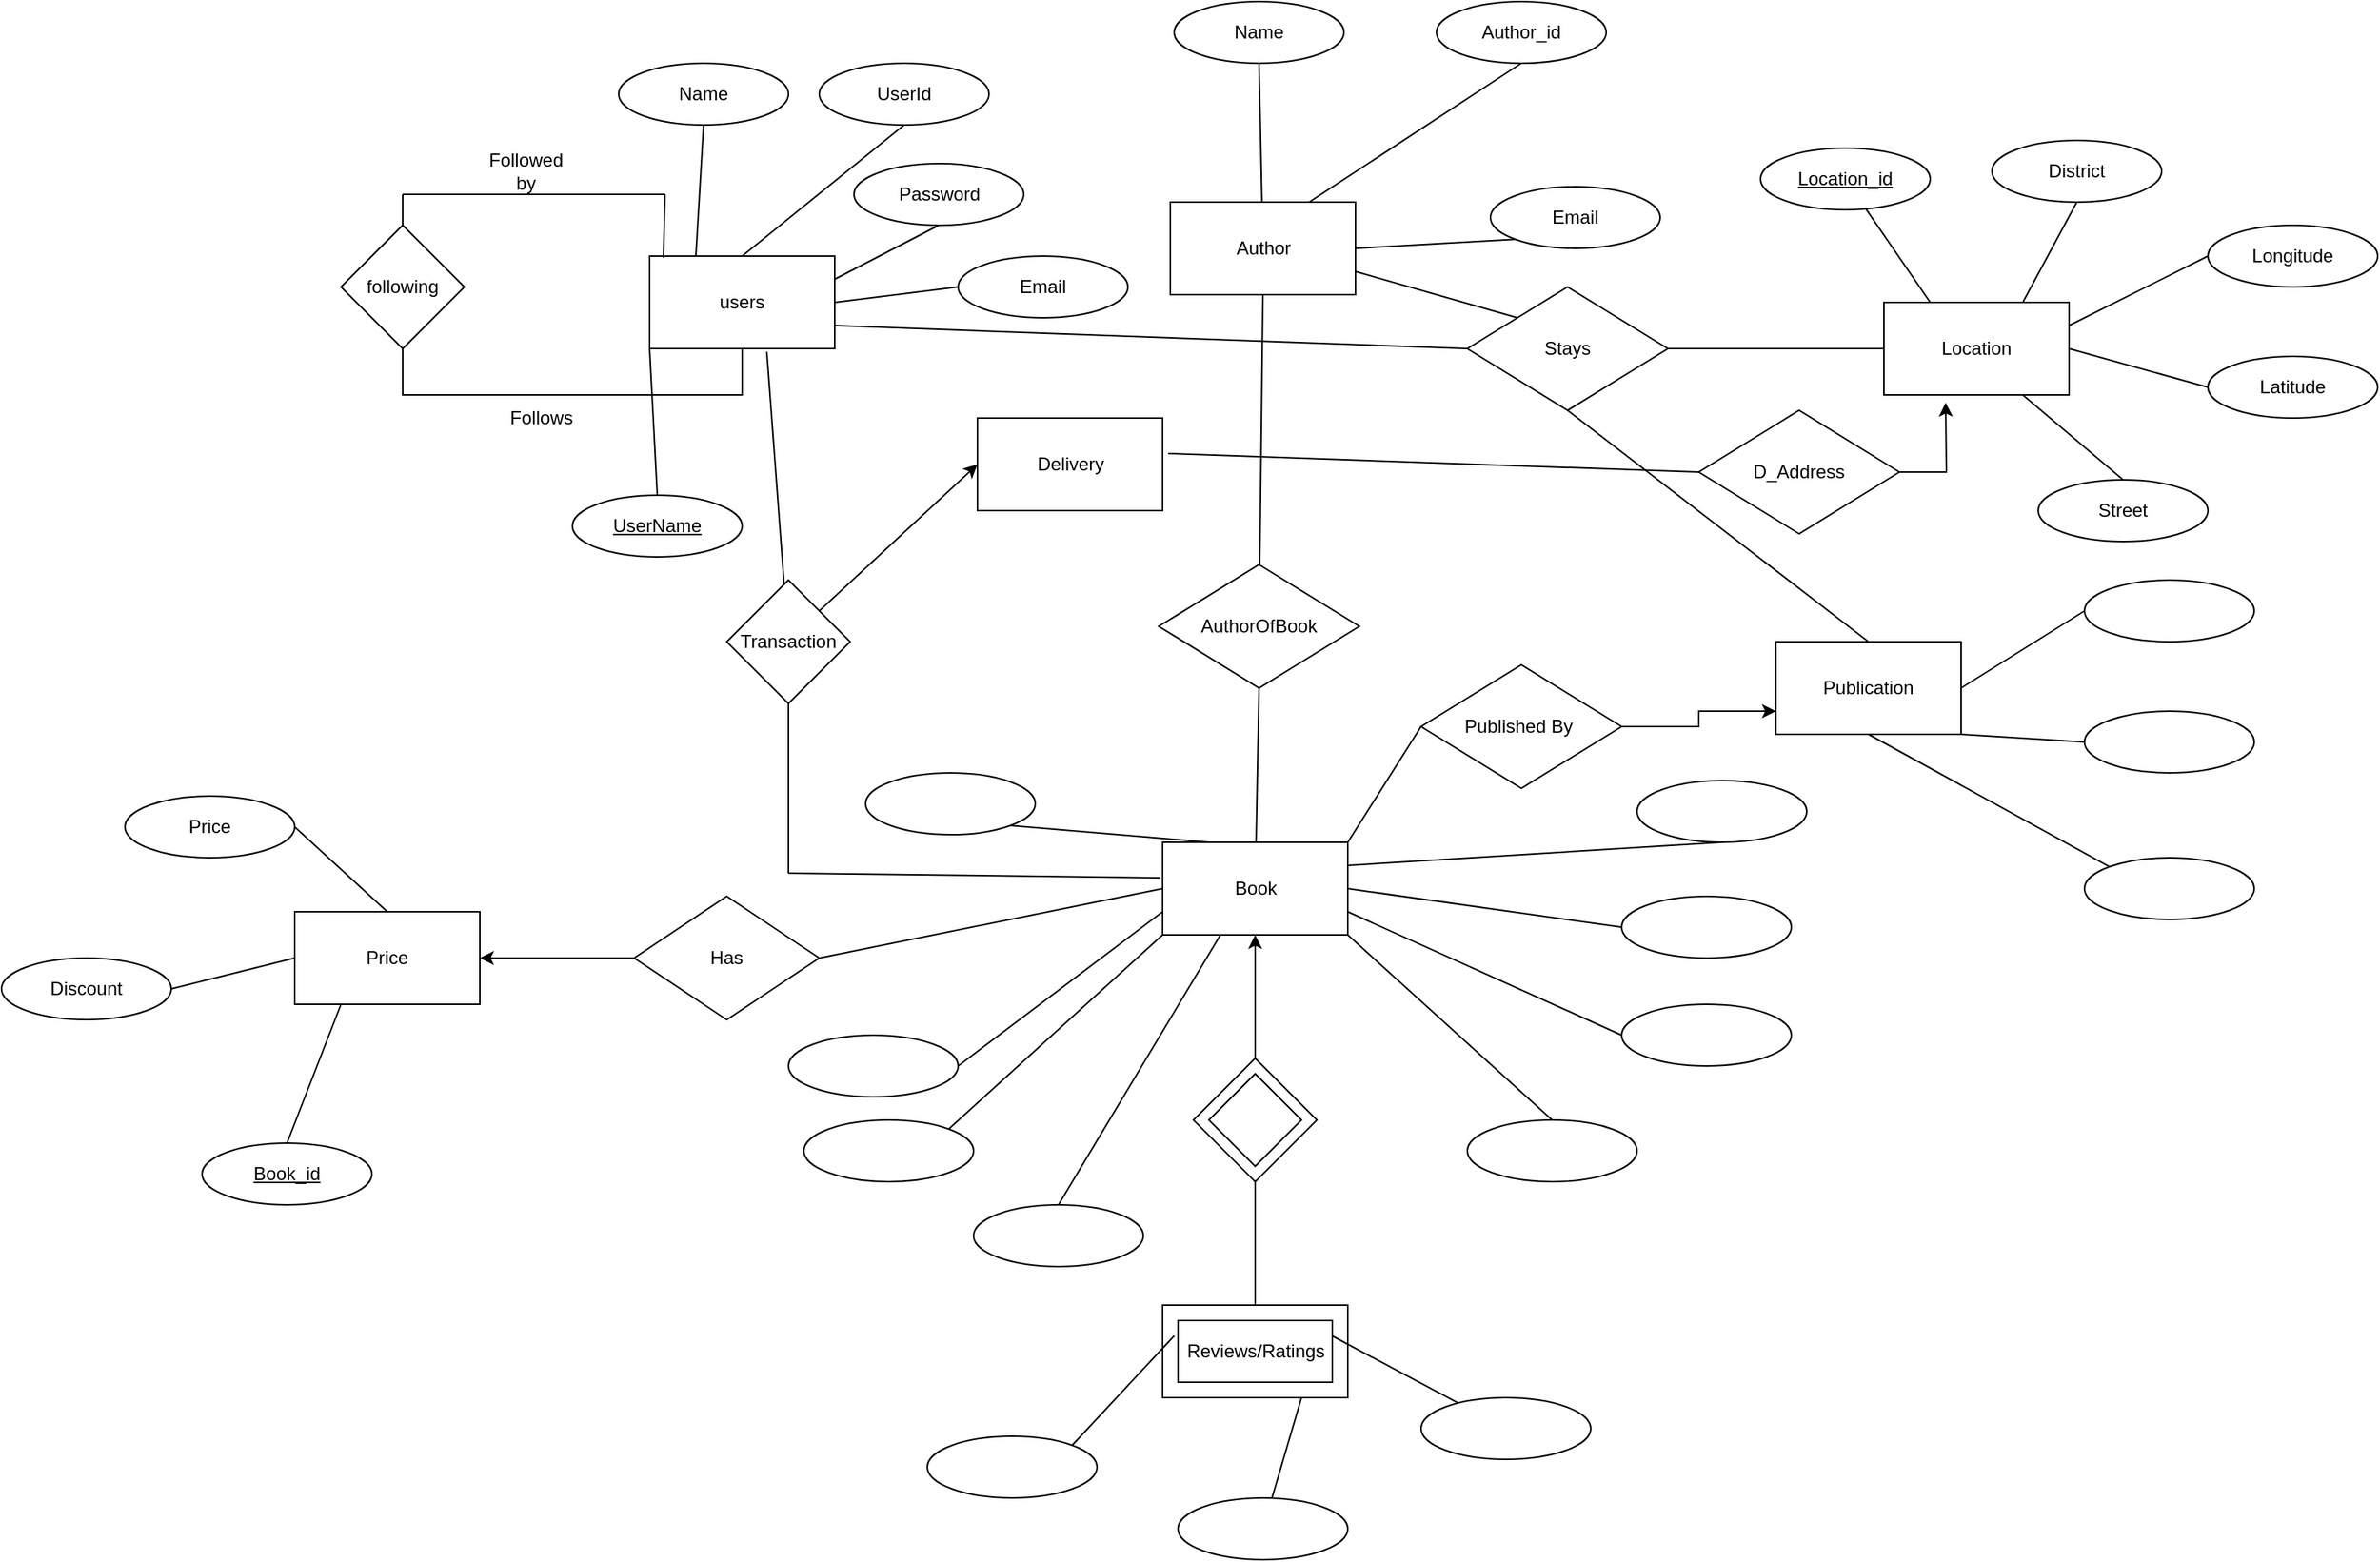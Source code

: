 <mxfile version="20.0.1" type="github">
  <diagram id="R2lEEEUBdFMjLlhIrx00" name="Page-1">
    <mxGraphModel dx="2128" dy="579" grid="1" gridSize="10" guides="1" tooltips="1" connect="1" arrows="1" fold="1" page="1" pageScale="1" pageWidth="850" pageHeight="1100" math="0" shadow="0" extFonts="Permanent Marker^https://fonts.googleapis.com/css?family=Permanent+Marker">
      <root>
        <mxCell id="0" />
        <mxCell id="1" parent="0" />
        <mxCell id="627nwjCK-Lk3CUR_q3PW-1" value="Book" style="rounded=0;whiteSpace=wrap;html=1;" parent="1" vertex="1">
          <mxGeometry x="-67.5" y="595" width="120" height="60" as="geometry" />
        </mxCell>
        <mxCell id="627nwjCK-Lk3CUR_q3PW-2" value="Publication" style="rounded=0;whiteSpace=wrap;html=1;" parent="1" vertex="1">
          <mxGeometry x="330" y="465" width="120" height="60" as="geometry" />
        </mxCell>
        <mxCell id="CtvvaNPGMJ7My_9c88Tm-3" value="users" style="rounded=0;whiteSpace=wrap;html=1;" parent="1" vertex="1">
          <mxGeometry x="-400" y="215" width="120" height="60" as="geometry" />
        </mxCell>
        <mxCell id="CtvvaNPGMJ7My_9c88Tm-4" value="Author" style="rounded=0;whiteSpace=wrap;html=1;" parent="1" vertex="1">
          <mxGeometry x="-62.5" y="180" width="120" height="60" as="geometry" />
        </mxCell>
        <mxCell id="CtvvaNPGMJ7My_9c88Tm-5" value="Delivery" style="rounded=0;whiteSpace=wrap;html=1;" parent="1" vertex="1">
          <mxGeometry x="-187.5" y="320" width="120" height="60" as="geometry" />
        </mxCell>
        <mxCell id="CtvvaNPGMJ7My_9c88Tm-10" value="AuthorOfBook" style="rhombus;whiteSpace=wrap;html=1;" parent="1" vertex="1">
          <mxGeometry x="-70" y="415" width="130" height="80" as="geometry" />
        </mxCell>
        <mxCell id="CtvvaNPGMJ7My_9c88Tm-11" value="" style="endArrow=none;html=1;rounded=0;entryX=0.5;entryY=1;entryDx=0;entryDy=0;" parent="1" source="CtvvaNPGMJ7My_9c88Tm-10" target="CtvvaNPGMJ7My_9c88Tm-4" edge="1">
          <mxGeometry width="50" height="50" relative="1" as="geometry">
            <mxPoint x="-70" y="435" as="sourcePoint" />
            <mxPoint x="-20" y="385" as="targetPoint" />
          </mxGeometry>
        </mxCell>
        <mxCell id="CtvvaNPGMJ7My_9c88Tm-14" value="" style="endArrow=none;html=1;rounded=0;exitX=0.5;exitY=1;exitDx=0;exitDy=0;" parent="1" source="CtvvaNPGMJ7My_9c88Tm-10" target="627nwjCK-Lk3CUR_q3PW-1" edge="1">
          <mxGeometry width="50" height="50" relative="1" as="geometry">
            <mxPoint x="-70" y="435" as="sourcePoint" />
            <mxPoint x="-20" y="385" as="targetPoint" />
          </mxGeometry>
        </mxCell>
        <mxCell id="CtvvaNPGMJ7My_9c88Tm-15" value="following" style="rhombus;whiteSpace=wrap;html=1;" parent="1" vertex="1">
          <mxGeometry x="-600" y="195" width="80" height="80" as="geometry" />
        </mxCell>
        <mxCell id="CtvvaNPGMJ7My_9c88Tm-16" value="" style="endArrow=none;html=1;rounded=0;exitX=0.5;exitY=1;exitDx=0;exitDy=0;" parent="1" source="CtvvaNPGMJ7My_9c88Tm-3" target="CtvvaNPGMJ7My_9c88Tm-15" edge="1">
          <mxGeometry width="50" height="50" relative="1" as="geometry">
            <mxPoint x="-260" y="225" as="sourcePoint" />
            <mxPoint x="-630" y="305" as="targetPoint" />
            <Array as="points">
              <mxPoint x="-340" y="305" />
              <mxPoint x="-560" y="305" />
            </Array>
          </mxGeometry>
        </mxCell>
        <mxCell id="CtvvaNPGMJ7My_9c88Tm-17" value="" style="endArrow=none;html=1;rounded=0;" parent="1" edge="1">
          <mxGeometry width="50" height="50" relative="1" as="geometry">
            <mxPoint x="-560" y="175" as="sourcePoint" />
            <mxPoint x="-390" y="175" as="targetPoint" />
          </mxGeometry>
        </mxCell>
        <mxCell id="CtvvaNPGMJ7My_9c88Tm-18" value="" style="endArrow=none;html=1;rounded=0;exitX=0.075;exitY=0.017;exitDx=0;exitDy=0;exitPerimeter=0;" parent="1" source="CtvvaNPGMJ7My_9c88Tm-3" edge="1">
          <mxGeometry width="50" height="50" relative="1" as="geometry">
            <mxPoint x="-390" y="205" as="sourcePoint" />
            <mxPoint x="-390" y="175" as="targetPoint" />
          </mxGeometry>
        </mxCell>
        <mxCell id="CtvvaNPGMJ7My_9c88Tm-19" value="" style="endArrow=none;html=1;rounded=0;" parent="1" source="CtvvaNPGMJ7My_9c88Tm-15" edge="1">
          <mxGeometry width="50" height="50" relative="1" as="geometry">
            <mxPoint x="-280" y="195" as="sourcePoint" />
            <mxPoint x="-560" y="175" as="targetPoint" />
          </mxGeometry>
        </mxCell>
        <mxCell id="CtvvaNPGMJ7My_9c88Tm-20" value="Follows" style="text;html=1;strokeColor=none;fillColor=none;align=center;verticalAlign=middle;whiteSpace=wrap;rounded=0;" parent="1" vertex="1">
          <mxGeometry x="-500" y="305" width="60" height="30" as="geometry" />
        </mxCell>
        <mxCell id="CtvvaNPGMJ7My_9c88Tm-21" value="Followed by" style="text;html=1;strokeColor=none;fillColor=none;align=center;verticalAlign=middle;whiteSpace=wrap;rounded=0;" parent="1" vertex="1">
          <mxGeometry x="-510" y="145" width="60" height="30" as="geometry" />
        </mxCell>
        <mxCell id="CtvvaNPGMJ7My_9c88Tm-22" value="Transaction" style="rhombus;whiteSpace=wrap;html=1;" parent="1" vertex="1">
          <mxGeometry x="-350" y="425" width="80" height="80" as="geometry" />
        </mxCell>
        <mxCell id="CtvvaNPGMJ7My_9c88Tm-23" value="" style="endArrow=none;html=1;rounded=0;exitX=0.633;exitY=1.033;exitDx=0;exitDy=0;exitPerimeter=0;" parent="1" source="CtvvaNPGMJ7My_9c88Tm-3" target="CtvvaNPGMJ7My_9c88Tm-22" edge="1">
          <mxGeometry width="50" height="50" relative="1" as="geometry">
            <mxPoint x="-80" y="485" as="sourcePoint" />
            <mxPoint x="-30" y="435" as="targetPoint" />
          </mxGeometry>
        </mxCell>
        <mxCell id="CtvvaNPGMJ7My_9c88Tm-24" value="" style="endArrow=none;html=1;rounded=0;exitX=0.5;exitY=1;exitDx=0;exitDy=0;" parent="1" source="CtvvaNPGMJ7My_9c88Tm-22" edge="1">
          <mxGeometry width="50" height="50" relative="1" as="geometry">
            <mxPoint x="-80" y="485" as="sourcePoint" />
            <mxPoint x="-310" y="615" as="targetPoint" />
          </mxGeometry>
        </mxCell>
        <mxCell id="CtvvaNPGMJ7My_9c88Tm-25" value="" style="endArrow=none;html=1;rounded=0;entryX=-0.012;entryY=0.383;entryDx=0;entryDy=0;entryPerimeter=0;" parent="1" target="627nwjCK-Lk3CUR_q3PW-1" edge="1">
          <mxGeometry width="50" height="50" relative="1" as="geometry">
            <mxPoint x="-310" y="615" as="sourcePoint" />
            <mxPoint x="-30" y="435" as="targetPoint" />
          </mxGeometry>
        </mxCell>
        <mxCell id="CtvvaNPGMJ7My_9c88Tm-26" value="" style="endArrow=classic;html=1;rounded=0;entryX=0;entryY=0.5;entryDx=0;entryDy=0;exitX=1;exitY=0;exitDx=0;exitDy=0;" parent="1" source="CtvvaNPGMJ7My_9c88Tm-22" target="CtvvaNPGMJ7My_9c88Tm-5" edge="1">
          <mxGeometry width="50" height="50" relative="1" as="geometry">
            <mxPoint y="495" as="sourcePoint" />
            <mxPoint x="50" y="445" as="targetPoint" />
          </mxGeometry>
        </mxCell>
        <mxCell id="CtvvaNPGMJ7My_9c88Tm-30" value="" style="group" parent="1" vertex="1" connectable="0">
          <mxGeometry x="-67.5" y="895" width="120" height="60" as="geometry" />
        </mxCell>
        <mxCell id="CtvvaNPGMJ7My_9c88Tm-27" value="" style="rounded=0;whiteSpace=wrap;html=1;" parent="CtvvaNPGMJ7My_9c88Tm-30" vertex="1">
          <mxGeometry width="120" height="60" as="geometry" />
        </mxCell>
        <mxCell id="CtvvaNPGMJ7My_9c88Tm-29" value="Reviews/Ratings" style="rounded=0;whiteSpace=wrap;html=1;" parent="CtvvaNPGMJ7My_9c88Tm-30" vertex="1">
          <mxGeometry x="10" y="10" width="100" height="40" as="geometry" />
        </mxCell>
        <mxCell id="CtvvaNPGMJ7My_9c88Tm-32" value="" style="endArrow=none;html=1;rounded=0;exitX=0.5;exitY=1;exitDx=0;exitDy=0;entryX=0.5;entryY=0;entryDx=0;entryDy=0;" parent="1" source="CtvvaNPGMJ7My_9c88Tm-28" target="CtvvaNPGMJ7My_9c88Tm-27" edge="1">
          <mxGeometry width="50" height="50" relative="1" as="geometry">
            <mxPoint y="825" as="sourcePoint" />
            <mxPoint x="50" y="775" as="targetPoint" />
          </mxGeometry>
        </mxCell>
        <mxCell id="CtvvaNPGMJ7My_9c88Tm-34" value="" style="group" parent="1" vertex="1" connectable="0">
          <mxGeometry x="-47.5" y="735" width="80" height="80" as="geometry" />
        </mxCell>
        <mxCell id="CtvvaNPGMJ7My_9c88Tm-28" value="" style="rhombus;whiteSpace=wrap;html=1;" parent="CtvvaNPGMJ7My_9c88Tm-34" vertex="1">
          <mxGeometry width="80" height="80" as="geometry" />
        </mxCell>
        <mxCell id="CtvvaNPGMJ7My_9c88Tm-33" value="" style="rhombus;whiteSpace=wrap;html=1;" parent="CtvvaNPGMJ7My_9c88Tm-34" vertex="1">
          <mxGeometry x="10" y="10" width="60" height="60" as="geometry" />
        </mxCell>
        <mxCell id="CtvvaNPGMJ7My_9c88Tm-35" value="" style="endArrow=classic;html=1;rounded=0;entryX=0.5;entryY=1;entryDx=0;entryDy=0;exitX=0.5;exitY=0;exitDx=0;exitDy=0;" parent="1" source="CtvvaNPGMJ7My_9c88Tm-28" target="627nwjCK-Lk3CUR_q3PW-1" edge="1">
          <mxGeometry width="50" height="50" relative="1" as="geometry">
            <mxPoint x="-70" y="725" as="sourcePoint" />
            <mxPoint x="-30" y="755" as="targetPoint" />
          </mxGeometry>
        </mxCell>
        <mxCell id="RWPysZZRdbQjG4ovfCux-2" value="" style="ellipse;whiteSpace=wrap;html=1;" parent="1" vertex="1">
          <mxGeometry x="530" y="605" width="110" height="40" as="geometry" />
        </mxCell>
        <mxCell id="RWPysZZRdbQjG4ovfCux-3" value="" style="ellipse;whiteSpace=wrap;html=1;" parent="1" vertex="1">
          <mxGeometry x="530" y="510" width="110" height="40" as="geometry" />
        </mxCell>
        <mxCell id="RWPysZZRdbQjG4ovfCux-4" value="" style="ellipse;whiteSpace=wrap;html=1;" parent="1" vertex="1">
          <mxGeometry x="530" y="425" width="110" height="40" as="geometry" />
        </mxCell>
        <mxCell id="RWPysZZRdbQjG4ovfCux-6" value="" style="ellipse;whiteSpace=wrap;html=1;" parent="1" vertex="1">
          <mxGeometry x="240" y="555" width="110" height="40" as="geometry" />
        </mxCell>
        <mxCell id="RWPysZZRdbQjG4ovfCux-7" value="" style="ellipse;whiteSpace=wrap;html=1;" parent="1" vertex="1">
          <mxGeometry x="-260" y="550" width="110" height="40" as="geometry" />
        </mxCell>
        <mxCell id="RWPysZZRdbQjG4ovfCux-8" value="" style="ellipse;whiteSpace=wrap;html=1;" parent="1" vertex="1">
          <mxGeometry x="-300" y="775" width="110" height="40" as="geometry" />
        </mxCell>
        <mxCell id="RWPysZZRdbQjG4ovfCux-9" value="" style="ellipse;whiteSpace=wrap;html=1;" parent="1" vertex="1">
          <mxGeometry x="230" y="700" width="110" height="40" as="geometry" />
        </mxCell>
        <mxCell id="RWPysZZRdbQjG4ovfCux-10" value="" style="ellipse;whiteSpace=wrap;html=1;" parent="1" vertex="1">
          <mxGeometry x="-310" y="720" width="110" height="40" as="geometry" />
        </mxCell>
        <mxCell id="RWPysZZRdbQjG4ovfCux-11" value="" style="ellipse;whiteSpace=wrap;html=1;" parent="1" vertex="1">
          <mxGeometry x="-190" y="830" width="110" height="40" as="geometry" />
        </mxCell>
        <mxCell id="RWPysZZRdbQjG4ovfCux-12" value="" style="ellipse;whiteSpace=wrap;html=1;" parent="1" vertex="1">
          <mxGeometry x="230" y="630" width="110" height="40" as="geometry" />
        </mxCell>
        <mxCell id="RWPysZZRdbQjG4ovfCux-13" value="" style="ellipse;whiteSpace=wrap;html=1;" parent="1" vertex="1">
          <mxGeometry x="130" y="775" width="110" height="40" as="geometry" />
        </mxCell>
        <mxCell id="RWPysZZRdbQjG4ovfCux-18" value="" style="endArrow=none;html=1;rounded=0;exitX=1;exitY=1;exitDx=0;exitDy=0;entryX=0;entryY=0.5;entryDx=0;entryDy=0;" parent="1" source="627nwjCK-Lk3CUR_q3PW-2" target="RWPysZZRdbQjG4ovfCux-3" edge="1">
          <mxGeometry width="50" height="50" relative="1" as="geometry">
            <mxPoint x="360" y="535" as="sourcePoint" />
            <mxPoint x="410" y="485" as="targetPoint" />
          </mxGeometry>
        </mxCell>
        <mxCell id="RWPysZZRdbQjG4ovfCux-19" value="" style="endArrow=none;html=1;rounded=0;exitX=1;exitY=0.5;exitDx=0;exitDy=0;entryX=0;entryY=0.5;entryDx=0;entryDy=0;" parent="1" source="627nwjCK-Lk3CUR_q3PW-2" target="RWPysZZRdbQjG4ovfCux-4" edge="1">
          <mxGeometry width="50" height="50" relative="1" as="geometry">
            <mxPoint x="330" y="465" as="sourcePoint" />
            <mxPoint x="380" y="415" as="targetPoint" />
          </mxGeometry>
        </mxCell>
        <mxCell id="RWPysZZRdbQjG4ovfCux-20" value="" style="endArrow=none;html=1;rounded=0;exitX=1;exitY=0.25;exitDx=0;exitDy=0;entryX=0.5;entryY=1;entryDx=0;entryDy=0;" parent="1" source="627nwjCK-Lk3CUR_q3PW-1" target="RWPysZZRdbQjG4ovfCux-6" edge="1">
          <mxGeometry width="50" height="50" relative="1" as="geometry">
            <mxPoint x="20" y="605" as="sourcePoint" />
            <mxPoint x="70" y="555" as="targetPoint" />
          </mxGeometry>
        </mxCell>
        <mxCell id="RWPysZZRdbQjG4ovfCux-21" value="" style="endArrow=none;html=1;rounded=0;entryX=0;entryY=0.5;entryDx=0;entryDy=0;exitX=1;exitY=0.75;exitDx=0;exitDy=0;" parent="1" source="627nwjCK-Lk3CUR_q3PW-1" target="RWPysZZRdbQjG4ovfCux-9" edge="1">
          <mxGeometry width="50" height="50" relative="1" as="geometry">
            <mxPoint x="100" y="695" as="sourcePoint" />
            <mxPoint x="150" y="645" as="targetPoint" />
          </mxGeometry>
        </mxCell>
        <mxCell id="RWPysZZRdbQjG4ovfCux-22" value="" style="endArrow=none;html=1;rounded=0;exitX=1;exitY=0.5;exitDx=0;exitDy=0;entryX=0;entryY=0.5;entryDx=0;entryDy=0;" parent="1" source="627nwjCK-Lk3CUR_q3PW-1" target="RWPysZZRdbQjG4ovfCux-12" edge="1">
          <mxGeometry width="50" height="50" relative="1" as="geometry">
            <mxPoint x="80" y="640" as="sourcePoint" />
            <mxPoint x="130" y="590" as="targetPoint" />
          </mxGeometry>
        </mxCell>
        <mxCell id="RWPysZZRdbQjG4ovfCux-23" value="" style="endArrow=none;html=1;rounded=0;exitX=0.5;exitY=0;exitDx=0;exitDy=0;entryX=1;entryY=1;entryDx=0;entryDy=0;" parent="1" source="RWPysZZRdbQjG4ovfCux-13" target="627nwjCK-Lk3CUR_q3PW-1" edge="1">
          <mxGeometry width="50" height="50" relative="1" as="geometry">
            <mxPoint x="70" y="715" as="sourcePoint" />
            <mxPoint x="120" y="665" as="targetPoint" />
          </mxGeometry>
        </mxCell>
        <mxCell id="RWPysZZRdbQjG4ovfCux-24" value="" style="endArrow=none;html=1;rounded=0;entryX=0.25;entryY=0;entryDx=0;entryDy=0;exitX=1;exitY=1;exitDx=0;exitDy=0;" parent="1" source="RWPysZZRdbQjG4ovfCux-7" target="627nwjCK-Lk3CUR_q3PW-1" edge="1">
          <mxGeometry width="50" height="50" relative="1" as="geometry">
            <mxPoint x="-130" y="560" as="sourcePoint" />
            <mxPoint x="-67.5" y="530" as="targetPoint" />
          </mxGeometry>
        </mxCell>
        <mxCell id="RWPysZZRdbQjG4ovfCux-25" value="" style="endArrow=none;html=1;rounded=0;entryX=0;entryY=1;entryDx=0;entryDy=0;exitX=1;exitY=0;exitDx=0;exitDy=0;" parent="1" source="RWPysZZRdbQjG4ovfCux-8" target="627nwjCK-Lk3CUR_q3PW-1" edge="1">
          <mxGeometry width="50" height="50" relative="1" as="geometry">
            <mxPoint x="-207.5" y="720" as="sourcePoint" />
            <mxPoint x="-157.5" y="670" as="targetPoint" />
          </mxGeometry>
        </mxCell>
        <mxCell id="RWPysZZRdbQjG4ovfCux-26" value="" style="endArrow=none;html=1;rounded=0;exitX=1;exitY=0.5;exitDx=0;exitDy=0;entryX=0;entryY=0.75;entryDx=0;entryDy=0;" parent="1" source="RWPysZZRdbQjG4ovfCux-10" target="627nwjCK-Lk3CUR_q3PW-1" edge="1">
          <mxGeometry width="50" height="50" relative="1" as="geometry">
            <mxPoint x="-150" y="705" as="sourcePoint" />
            <mxPoint x="-70" y="640" as="targetPoint" />
          </mxGeometry>
        </mxCell>
        <mxCell id="RWPysZZRdbQjG4ovfCux-27" value="" style="endArrow=none;html=1;rounded=0;exitX=0.5;exitY=0;exitDx=0;exitDy=0;" parent="1" source="RWPysZZRdbQjG4ovfCux-11" edge="1">
          <mxGeometry width="50" height="50" relative="1" as="geometry">
            <mxPoint x="-80" y="705" as="sourcePoint" />
            <mxPoint x="-30" y="655" as="targetPoint" />
          </mxGeometry>
        </mxCell>
        <mxCell id="RWPysZZRdbQjG4ovfCux-28" value="" style="endArrow=none;html=1;rounded=0;entryX=0.5;entryY=1;entryDx=0;entryDy=0;exitX=0;exitY=0;exitDx=0;exitDy=0;" parent="1" source="RWPysZZRdbQjG4ovfCux-2" target="627nwjCK-Lk3CUR_q3PW-2" edge="1">
          <mxGeometry width="50" height="50" relative="1" as="geometry">
            <mxPoint x="20" y="620" as="sourcePoint" />
            <mxPoint x="70" y="570" as="targetPoint" />
          </mxGeometry>
        </mxCell>
        <mxCell id="RWPysZZRdbQjG4ovfCux-29" value="Email" style="ellipse;whiteSpace=wrap;html=1;" parent="1" vertex="1">
          <mxGeometry x="145" y="170" width="110" height="40" as="geometry" />
        </mxCell>
        <mxCell id="RWPysZZRdbQjG4ovfCux-30" value="Email" style="ellipse;whiteSpace=wrap;html=1;" parent="1" vertex="1">
          <mxGeometry x="-200" y="215" width="110" height="40" as="geometry" />
        </mxCell>
        <mxCell id="RWPysZZRdbQjG4ovfCux-31" value="Name" style="ellipse;whiteSpace=wrap;html=1;" parent="1" vertex="1">
          <mxGeometry x="-60" y="50" width="110" height="40" as="geometry" />
        </mxCell>
        <mxCell id="RWPysZZRdbQjG4ovfCux-32" value="Author_id" style="ellipse;whiteSpace=wrap;html=1;" parent="1" vertex="1">
          <mxGeometry x="110" y="50" width="110" height="40" as="geometry" />
        </mxCell>
        <mxCell id="RWPysZZRdbQjG4ovfCux-33" value="&lt;u&gt;UserName&lt;/u&gt;" style="ellipse;whiteSpace=wrap;html=1;" parent="1" vertex="1">
          <mxGeometry x="-450" y="370" width="110" height="40" as="geometry" />
        </mxCell>
        <mxCell id="RWPysZZRdbQjG4ovfCux-36" value="Password" style="ellipse;whiteSpace=wrap;html=1;" parent="1" vertex="1">
          <mxGeometry x="-267.5" y="155" width="110" height="40" as="geometry" />
        </mxCell>
        <mxCell id="RWPysZZRdbQjG4ovfCux-37" value="Name" style="ellipse;whiteSpace=wrap;html=1;" parent="1" vertex="1">
          <mxGeometry x="-420" y="90" width="110" height="40" as="geometry" />
        </mxCell>
        <mxCell id="RWPysZZRdbQjG4ovfCux-38" value="UserId" style="ellipse;whiteSpace=wrap;html=1;" parent="1" vertex="1">
          <mxGeometry x="-290" y="90" width="110" height="40" as="geometry" />
        </mxCell>
        <mxCell id="RWPysZZRdbQjG4ovfCux-47" value="" style="endArrow=none;html=1;rounded=0;exitX=0.5;exitY=0;exitDx=0;exitDy=0;entryX=0;entryY=1;entryDx=0;entryDy=0;" parent="1" source="RWPysZZRdbQjG4ovfCux-33" target="CtvvaNPGMJ7My_9c88Tm-3" edge="1">
          <mxGeometry width="50" height="50" relative="1" as="geometry">
            <mxPoint x="-615" y="295" as="sourcePoint" />
            <mxPoint x="-455" y="275" as="targetPoint" />
          </mxGeometry>
        </mxCell>
        <mxCell id="RWPysZZRdbQjG4ovfCux-48" value="" style="endArrow=none;html=1;rounded=0;exitX=1;exitY=0.25;exitDx=0;exitDy=0;entryX=0.5;entryY=1;entryDx=0;entryDy=0;" parent="1" source="CtvvaNPGMJ7My_9c88Tm-3" target="RWPysZZRdbQjG4ovfCux-36" edge="1">
          <mxGeometry width="50" height="50" relative="1" as="geometry">
            <mxPoint x="-350" y="230" as="sourcePoint" />
            <mxPoint x="-190" y="210" as="targetPoint" />
          </mxGeometry>
        </mxCell>
        <mxCell id="RWPysZZRdbQjG4ovfCux-50" value="" style="endArrow=none;html=1;rounded=0;exitX=1;exitY=0.5;exitDx=0;exitDy=0;entryX=0;entryY=0.5;entryDx=0;entryDy=0;" parent="1" source="CtvvaNPGMJ7My_9c88Tm-3" target="RWPysZZRdbQjG4ovfCux-30" edge="1">
          <mxGeometry width="50" height="50" relative="1" as="geometry">
            <mxPoint x="-315" y="255" as="sourcePoint" />
            <mxPoint x="-155" y="235" as="targetPoint" />
          </mxGeometry>
        </mxCell>
        <mxCell id="RWPysZZRdbQjG4ovfCux-51" value="" style="endArrow=none;html=1;rounded=0;exitX=0.5;exitY=0;exitDx=0;exitDy=0;entryX=0.5;entryY=1;entryDx=0;entryDy=0;" parent="1" source="CtvvaNPGMJ7My_9c88Tm-3" target="RWPysZZRdbQjG4ovfCux-38" edge="1">
          <mxGeometry width="50" height="50" relative="1" as="geometry">
            <mxPoint x="-390" y="165" as="sourcePoint" />
            <mxPoint x="-230" y="145" as="targetPoint" />
          </mxGeometry>
        </mxCell>
        <mxCell id="RWPysZZRdbQjG4ovfCux-53" value="" style="endArrow=none;html=1;rounded=0;exitX=0.5;exitY=1;exitDx=0;exitDy=0;entryX=0.25;entryY=0;entryDx=0;entryDy=0;" parent="1" source="RWPysZZRdbQjG4ovfCux-37" target="CtvvaNPGMJ7My_9c88Tm-3" edge="1">
          <mxGeometry width="50" height="50" relative="1" as="geometry">
            <mxPoint x="-515" y="370" as="sourcePoint" />
            <mxPoint x="-380" y="280" as="targetPoint" />
          </mxGeometry>
        </mxCell>
        <mxCell id="RWPysZZRdbQjG4ovfCux-54" value="" style="endArrow=none;html=1;rounded=0;exitX=0.75;exitY=0;exitDx=0;exitDy=0;entryX=0.5;entryY=1;entryDx=0;entryDy=0;" parent="1" source="CtvvaNPGMJ7My_9c88Tm-4" target="RWPysZZRdbQjG4ovfCux-32" edge="1">
          <mxGeometry width="50" height="50" relative="1" as="geometry">
            <mxPoint x="-47.5" y="255" as="sourcePoint" />
            <mxPoint x="87.5" y="165" as="targetPoint" />
          </mxGeometry>
        </mxCell>
        <mxCell id="RWPysZZRdbQjG4ovfCux-56" value="" style="endArrow=none;html=1;rounded=0;exitX=1;exitY=0.5;exitDx=0;exitDy=0;entryX=0;entryY=1;entryDx=0;entryDy=0;" parent="1" source="CtvvaNPGMJ7My_9c88Tm-4" target="RWPysZZRdbQjG4ovfCux-29" edge="1">
          <mxGeometry width="50" height="50" relative="1" as="geometry">
            <mxPoint x="32.5" y="265" as="sourcePoint" />
            <mxPoint x="85" y="190" as="targetPoint" />
          </mxGeometry>
        </mxCell>
        <mxCell id="RWPysZZRdbQjG4ovfCux-57" value="" style="endArrow=none;html=1;rounded=0;entryX=0.5;entryY=1;entryDx=0;entryDy=0;" parent="1" source="CtvvaNPGMJ7My_9c88Tm-4" target="RWPysZZRdbQjG4ovfCux-31" edge="1">
          <mxGeometry width="50" height="50" relative="1" as="geometry">
            <mxPoint x="42.5" y="275" as="sourcePoint" />
            <mxPoint x="95" y="200" as="targetPoint" />
          </mxGeometry>
        </mxCell>
        <mxCell id="RWPysZZRdbQjG4ovfCux-58" value="Location" style="rounded=0;whiteSpace=wrap;html=1;" parent="1" vertex="1">
          <mxGeometry x="400" y="245" width="120" height="60" as="geometry" />
        </mxCell>
        <mxCell id="RWPysZZRdbQjG4ovfCux-59" value="Street" style="ellipse;whiteSpace=wrap;html=1;" parent="1" vertex="1">
          <mxGeometry x="500" y="360" width="110" height="40" as="geometry" />
        </mxCell>
        <mxCell id="RWPysZZRdbQjG4ovfCux-60" value="Latitude" style="ellipse;whiteSpace=wrap;html=1;" parent="1" vertex="1">
          <mxGeometry x="610" y="280" width="110" height="40" as="geometry" />
        </mxCell>
        <mxCell id="RWPysZZRdbQjG4ovfCux-61" value="Longitude" style="ellipse;whiteSpace=wrap;html=1;" parent="1" vertex="1">
          <mxGeometry x="610" y="195" width="110" height="40" as="geometry" />
        </mxCell>
        <mxCell id="RWPysZZRdbQjG4ovfCux-63" value="District" style="ellipse;whiteSpace=wrap;html=1;" parent="1" vertex="1">
          <mxGeometry x="470" y="140" width="110" height="40" as="geometry" />
        </mxCell>
        <mxCell id="RWPysZZRdbQjG4ovfCux-65" value="&lt;u&gt;Location_id&lt;/u&gt;" style="ellipse;whiteSpace=wrap;html=1;" parent="1" vertex="1">
          <mxGeometry x="320" y="145" width="110" height="40" as="geometry" />
        </mxCell>
        <mxCell id="RWPysZZRdbQjG4ovfCux-66" value="" style="endArrow=none;html=1;rounded=0;exitX=0.75;exitY=0;exitDx=0;exitDy=0;entryX=0.5;entryY=1;entryDx=0;entryDy=0;" parent="1" source="RWPysZZRdbQjG4ovfCux-58" target="RWPysZZRdbQjG4ovfCux-63" edge="1">
          <mxGeometry width="50" height="50" relative="1" as="geometry">
            <mxPoint x="450" y="230.73" as="sourcePoint" />
            <mxPoint x="503.968" y="195.001" as="targetPoint" />
          </mxGeometry>
        </mxCell>
        <mxCell id="RWPysZZRdbQjG4ovfCux-67" value="" style="endArrow=none;html=1;rounded=0;exitX=1;exitY=0.25;exitDx=0;exitDy=0;entryX=0;entryY=0.5;entryDx=0;entryDy=0;" parent="1" source="RWPysZZRdbQjG4ovfCux-58" target="RWPysZZRdbQjG4ovfCux-61" edge="1">
          <mxGeometry width="50" height="50" relative="1" as="geometry">
            <mxPoint x="545" y="310" as="sourcePoint" />
            <mxPoint x="580" y="245" as="targetPoint" />
          </mxGeometry>
        </mxCell>
        <mxCell id="RWPysZZRdbQjG4ovfCux-68" value="" style="endArrow=none;html=1;rounded=0;exitX=1;exitY=0.5;exitDx=0;exitDy=0;entryX=0;entryY=0.5;entryDx=0;entryDy=0;" parent="1" source="RWPysZZRdbQjG4ovfCux-58" target="RWPysZZRdbQjG4ovfCux-60" edge="1">
          <mxGeometry width="50" height="50" relative="1" as="geometry">
            <mxPoint x="510" y="265" as="sourcePoint" />
            <mxPoint x="545" y="200" as="targetPoint" />
          </mxGeometry>
        </mxCell>
        <mxCell id="RWPysZZRdbQjG4ovfCux-69" value="" style="endArrow=none;html=1;rounded=0;exitX=0.75;exitY=1;exitDx=0;exitDy=0;entryX=0.5;entryY=0;entryDx=0;entryDy=0;" parent="1" source="RWPysZZRdbQjG4ovfCux-58" target="RWPysZZRdbQjG4ovfCux-59" edge="1">
          <mxGeometry width="50" height="50" relative="1" as="geometry">
            <mxPoint x="490" y="325" as="sourcePoint" />
            <mxPoint x="580" y="350" as="targetPoint" />
          </mxGeometry>
        </mxCell>
        <mxCell id="RWPysZZRdbQjG4ovfCux-70" value="" style="endArrow=none;html=1;rounded=0;entryX=0.25;entryY=0;entryDx=0;entryDy=0;" parent="1" source="RWPysZZRdbQjG4ovfCux-65" target="RWPysZZRdbQjG4ovfCux-58" edge="1">
          <mxGeometry width="50" height="50" relative="1" as="geometry">
            <mxPoint x="540" y="295" as="sourcePoint" />
            <mxPoint x="630" y="320" as="targetPoint" />
          </mxGeometry>
        </mxCell>
        <mxCell id="RWPysZZRdbQjG4ovfCux-71" value="" style="ellipse;whiteSpace=wrap;html=1;" parent="1" vertex="1">
          <mxGeometry x="100" y="955" width="110" height="40" as="geometry" />
        </mxCell>
        <mxCell id="RWPysZZRdbQjG4ovfCux-72" value="" style="ellipse;whiteSpace=wrap;html=1;" parent="1" vertex="1">
          <mxGeometry x="-220" y="980" width="110" height="40" as="geometry" />
        </mxCell>
        <mxCell id="RWPysZZRdbQjG4ovfCux-73" value="" style="ellipse;whiteSpace=wrap;html=1;" parent="1" vertex="1">
          <mxGeometry x="-57.5" y="1020" width="110" height="40" as="geometry" />
        </mxCell>
        <mxCell id="RWPysZZRdbQjG4ovfCux-77" style="edgeStyle=orthogonalEdgeStyle;rounded=0;orthogonalLoop=1;jettySize=auto;html=1;exitX=0;exitY=0.5;exitDx=0;exitDy=0;entryX=0;entryY=0.75;entryDx=0;entryDy=0;" parent="1" source="RWPysZZRdbQjG4ovfCux-75" target="627nwjCK-Lk3CUR_q3PW-2" edge="1">
          <mxGeometry relative="1" as="geometry" />
        </mxCell>
        <mxCell id="RWPysZZRdbQjG4ovfCux-75" value="Published By&amp;nbsp;" style="rhombus;whiteSpace=wrap;html=1;direction=west;" parent="1" vertex="1">
          <mxGeometry x="100" y="480" width="130" height="80" as="geometry" />
        </mxCell>
        <mxCell id="RWPysZZRdbQjG4ovfCux-78" value="" style="endArrow=none;html=1;rounded=0;entryX=1;entryY=0.5;entryDx=0;entryDy=0;exitX=1;exitY=0;exitDx=0;exitDy=0;" parent="1" source="627nwjCK-Lk3CUR_q3PW-1" target="RWPysZZRdbQjG4ovfCux-75" edge="1">
          <mxGeometry width="50" height="50" relative="1" as="geometry">
            <mxPoint x="20" y="440" as="sourcePoint" />
            <mxPoint x="70" y="390" as="targetPoint" />
          </mxGeometry>
        </mxCell>
        <mxCell id="RWPysZZRdbQjG4ovfCux-79" value="" style="endArrow=none;html=1;rounded=0;entryX=1;entryY=0.25;entryDx=0;entryDy=0;" parent="1" source="RWPysZZRdbQjG4ovfCux-71" target="CtvvaNPGMJ7My_9c88Tm-29" edge="1">
          <mxGeometry width="50" height="50" relative="1" as="geometry">
            <mxPoint x="238.238" y="1057.869" as="sourcePoint" />
            <mxPoint x="60" y="920" as="targetPoint" />
          </mxGeometry>
        </mxCell>
        <mxCell id="RWPysZZRdbQjG4ovfCux-80" value="" style="endArrow=none;html=1;rounded=0;entryX=0.75;entryY=1;entryDx=0;entryDy=0;" parent="1" source="RWPysZZRdbQjG4ovfCux-73" target="CtvvaNPGMJ7My_9c88Tm-27" edge="1">
          <mxGeometry width="50" height="50" relative="1" as="geometry">
            <mxPoint x="71.611" y="995.002" as="sourcePoint" />
            <mxPoint x="-10" y="951.55" as="targetPoint" />
          </mxGeometry>
        </mxCell>
        <mxCell id="RWPysZZRdbQjG4ovfCux-81" value="" style="endArrow=none;html=1;rounded=0;entryX=0.063;entryY=0.331;entryDx=0;entryDy=0;entryPerimeter=0;exitX=1;exitY=0;exitDx=0;exitDy=0;" parent="1" source="RWPysZZRdbQjG4ovfCux-72" target="CtvvaNPGMJ7My_9c88Tm-27" edge="1">
          <mxGeometry width="50" height="50" relative="1" as="geometry">
            <mxPoint x="-99.996" y="979.997" as="sourcePoint" />
            <mxPoint x="-80.68" y="914.89" as="targetPoint" />
          </mxGeometry>
        </mxCell>
        <mxCell id="RWPysZZRdbQjG4ovfCux-82" value="Price" style="rounded=0;whiteSpace=wrap;html=1;" parent="1" vertex="1">
          <mxGeometry x="-630" y="640" width="120" height="60" as="geometry" />
        </mxCell>
        <mxCell id="RWPysZZRdbQjG4ovfCux-85" style="edgeStyle=orthogonalEdgeStyle;rounded=0;orthogonalLoop=1;jettySize=auto;html=1;entryX=1;entryY=0.5;entryDx=0;entryDy=0;" parent="1" source="RWPysZZRdbQjG4ovfCux-84" target="RWPysZZRdbQjG4ovfCux-82" edge="1">
          <mxGeometry relative="1" as="geometry" />
        </mxCell>
        <mxCell id="RWPysZZRdbQjG4ovfCux-84" value="Has" style="rhombus;whiteSpace=wrap;html=1;direction=west;" parent="1" vertex="1">
          <mxGeometry x="-410" y="630" width="120" height="80" as="geometry" />
        </mxCell>
        <mxCell id="RWPysZZRdbQjG4ovfCux-86" value="" style="endArrow=none;html=1;rounded=0;entryX=0;entryY=0.5;entryDx=0;entryDy=0;exitX=0;exitY=0.5;exitDx=0;exitDy=0;" parent="1" source="RWPysZZRdbQjG4ovfCux-84" target="627nwjCK-Lk3CUR_q3PW-1" edge="1">
          <mxGeometry width="50" height="50" relative="1" as="geometry">
            <mxPoint x="-156.468" y="594.271" as="sourcePoint" />
            <mxPoint x="-27.5" y="605" as="targetPoint" />
          </mxGeometry>
        </mxCell>
        <mxCell id="RWPysZZRdbQjG4ovfCux-87" value="&lt;u&gt;Book_id&lt;/u&gt;" style="ellipse;whiteSpace=wrap;html=1;" parent="1" vertex="1">
          <mxGeometry x="-690" y="790" width="110" height="40" as="geometry" />
        </mxCell>
        <mxCell id="RWPysZZRdbQjG4ovfCux-88" value="Price" style="ellipse;whiteSpace=wrap;html=1;" parent="1" vertex="1">
          <mxGeometry x="-740" y="565" width="110" height="40" as="geometry" />
        </mxCell>
        <mxCell id="RWPysZZRdbQjG4ovfCux-89" value="Discount" style="ellipse;whiteSpace=wrap;html=1;" parent="1" vertex="1">
          <mxGeometry x="-820" y="670" width="110" height="40" as="geometry" />
        </mxCell>
        <mxCell id="RWPysZZRdbQjG4ovfCux-90" value="" style="endArrow=none;html=1;rounded=0;entryX=0.5;entryY=0;entryDx=0;entryDy=0;exitX=1;exitY=0.5;exitDx=0;exitDy=0;" parent="1" source="RWPysZZRdbQjG4ovfCux-88" target="RWPysZZRdbQjG4ovfCux-82" edge="1">
          <mxGeometry width="50" height="50" relative="1" as="geometry">
            <mxPoint x="-619.998" y="594.271" as="sourcePoint" />
            <mxPoint x="-491.03" y="605" as="targetPoint" />
          </mxGeometry>
        </mxCell>
        <mxCell id="RWPysZZRdbQjG4ovfCux-91" value="" style="endArrow=none;html=1;rounded=0;entryX=0;entryY=0.5;entryDx=0;entryDy=0;exitX=1;exitY=0.5;exitDx=0;exitDy=0;exitPerimeter=0;" parent="1" source="RWPysZZRdbQjG4ovfCux-89" target="RWPysZZRdbQjG4ovfCux-82" edge="1">
          <mxGeometry width="50" height="50" relative="1" as="geometry">
            <mxPoint x="-710" y="680" as="sourcePoint" />
            <mxPoint x="-650" y="735" as="targetPoint" />
          </mxGeometry>
        </mxCell>
        <mxCell id="RWPysZZRdbQjG4ovfCux-92" value="" style="endArrow=none;html=1;rounded=0;entryX=0.5;entryY=0;entryDx=0;entryDy=0;exitX=0.25;exitY=1;exitDx=0;exitDy=0;" parent="1" source="RWPysZZRdbQjG4ovfCux-82" target="RWPysZZRdbQjG4ovfCux-87" edge="1">
          <mxGeometry width="50" height="50" relative="1" as="geometry">
            <mxPoint x="-630" y="730" as="sourcePoint" />
            <mxPoint x="-570" y="785" as="targetPoint" />
          </mxGeometry>
        </mxCell>
        <mxCell id="RWPysZZRdbQjG4ovfCux-98" style="edgeStyle=orthogonalEdgeStyle;rounded=0;orthogonalLoop=1;jettySize=auto;html=1;exitX=1;exitY=0.5;exitDx=0;exitDy=0;entryX=1;entryY=0.5;entryDx=0;entryDy=0;" parent="1" source="RWPysZZRdbQjG4ovfCux-95" target="RWPysZZRdbQjG4ovfCux-95" edge="1">
          <mxGeometry relative="1" as="geometry" />
        </mxCell>
        <mxCell id="RWPysZZRdbQjG4ovfCux-95" value="Stays" style="rhombus;whiteSpace=wrap;html=1;" parent="1" vertex="1">
          <mxGeometry x="130" y="235" width="130" height="80" as="geometry" />
        </mxCell>
        <mxCell id="RWPysZZRdbQjG4ovfCux-96" value="" style="endArrow=none;html=1;rounded=0;entryX=0;entryY=0.5;entryDx=0;entryDy=0;exitX=1;exitY=0.75;exitDx=0;exitDy=0;" parent="1" source="CtvvaNPGMJ7My_9c88Tm-3" target="RWPysZZRdbQjG4ovfCux-95" edge="1">
          <mxGeometry width="50" height="50" relative="1" as="geometry">
            <mxPoint x="20" y="470" as="sourcePoint" />
            <mxPoint x="70" y="420" as="targetPoint" />
          </mxGeometry>
        </mxCell>
        <mxCell id="RWPysZZRdbQjG4ovfCux-97" value="" style="endArrow=none;html=1;rounded=0;entryX=0;entryY=0;entryDx=0;entryDy=0;exitX=1;exitY=0.75;exitDx=0;exitDy=0;" parent="1" source="CtvvaNPGMJ7My_9c88Tm-4" target="RWPysZZRdbQjG4ovfCux-95" edge="1">
          <mxGeometry width="50" height="50" relative="1" as="geometry">
            <mxPoint x="-270" y="270" as="sourcePoint" />
            <mxPoint x="140" y="285" as="targetPoint" />
          </mxGeometry>
        </mxCell>
        <mxCell id="RWPysZZRdbQjG4ovfCux-99" value="" style="endArrow=none;html=1;rounded=0;entryX=0;entryY=0.5;entryDx=0;entryDy=0;exitX=1;exitY=0.5;exitDx=0;exitDy=0;" parent="1" source="RWPysZZRdbQjG4ovfCux-95" target="RWPysZZRdbQjG4ovfCux-58" edge="1">
          <mxGeometry width="50" height="50" relative="1" as="geometry">
            <mxPoint x="20" y="530" as="sourcePoint" />
            <mxPoint x="70" y="480" as="targetPoint" />
          </mxGeometry>
        </mxCell>
        <mxCell id="RWPysZZRdbQjG4ovfCux-100" value="" style="endArrow=none;html=1;rounded=0;entryX=0.5;entryY=0;entryDx=0;entryDy=0;exitX=0.5;exitY=1;exitDx=0;exitDy=0;" parent="1" source="RWPysZZRdbQjG4ovfCux-95" target="627nwjCK-Lk3CUR_q3PW-2" edge="1">
          <mxGeometry width="50" height="50" relative="1" as="geometry">
            <mxPoint x="20" y="530" as="sourcePoint" />
            <mxPoint x="70" y="480" as="targetPoint" />
          </mxGeometry>
        </mxCell>
        <mxCell id="Da7OMFpt_dQ6Uy7CfJBs-4" style="edgeStyle=orthogonalEdgeStyle;rounded=0;orthogonalLoop=1;jettySize=auto;html=1;exitX=0;exitY=0.5;exitDx=0;exitDy=0;" edge="1" parent="1" source="Da7OMFpt_dQ6Uy7CfJBs-2">
          <mxGeometry relative="1" as="geometry">
            <mxPoint x="440" y="310" as="targetPoint" />
          </mxGeometry>
        </mxCell>
        <mxCell id="Da7OMFpt_dQ6Uy7CfJBs-2" value="D_Address" style="rhombus;whiteSpace=wrap;html=1;direction=west;" vertex="1" parent="1">
          <mxGeometry x="280" y="315" width="130" height="80" as="geometry" />
        </mxCell>
        <mxCell id="Da7OMFpt_dQ6Uy7CfJBs-3" value="" style="endArrow=none;html=1;rounded=0;entryX=1;entryY=0.5;entryDx=0;entryDy=0;exitX=1.03;exitY=0.383;exitDx=0;exitDy=0;exitPerimeter=0;" edge="1" parent="1" source="CtvvaNPGMJ7My_9c88Tm-5" target="Da7OMFpt_dQ6Uy7CfJBs-2">
          <mxGeometry width="50" height="50" relative="1" as="geometry">
            <mxPoint x="190" y="355" as="sourcePoint" />
            <mxPoint x="385" y="505" as="targetPoint" />
          </mxGeometry>
        </mxCell>
      </root>
    </mxGraphModel>
  </diagram>
</mxfile>
